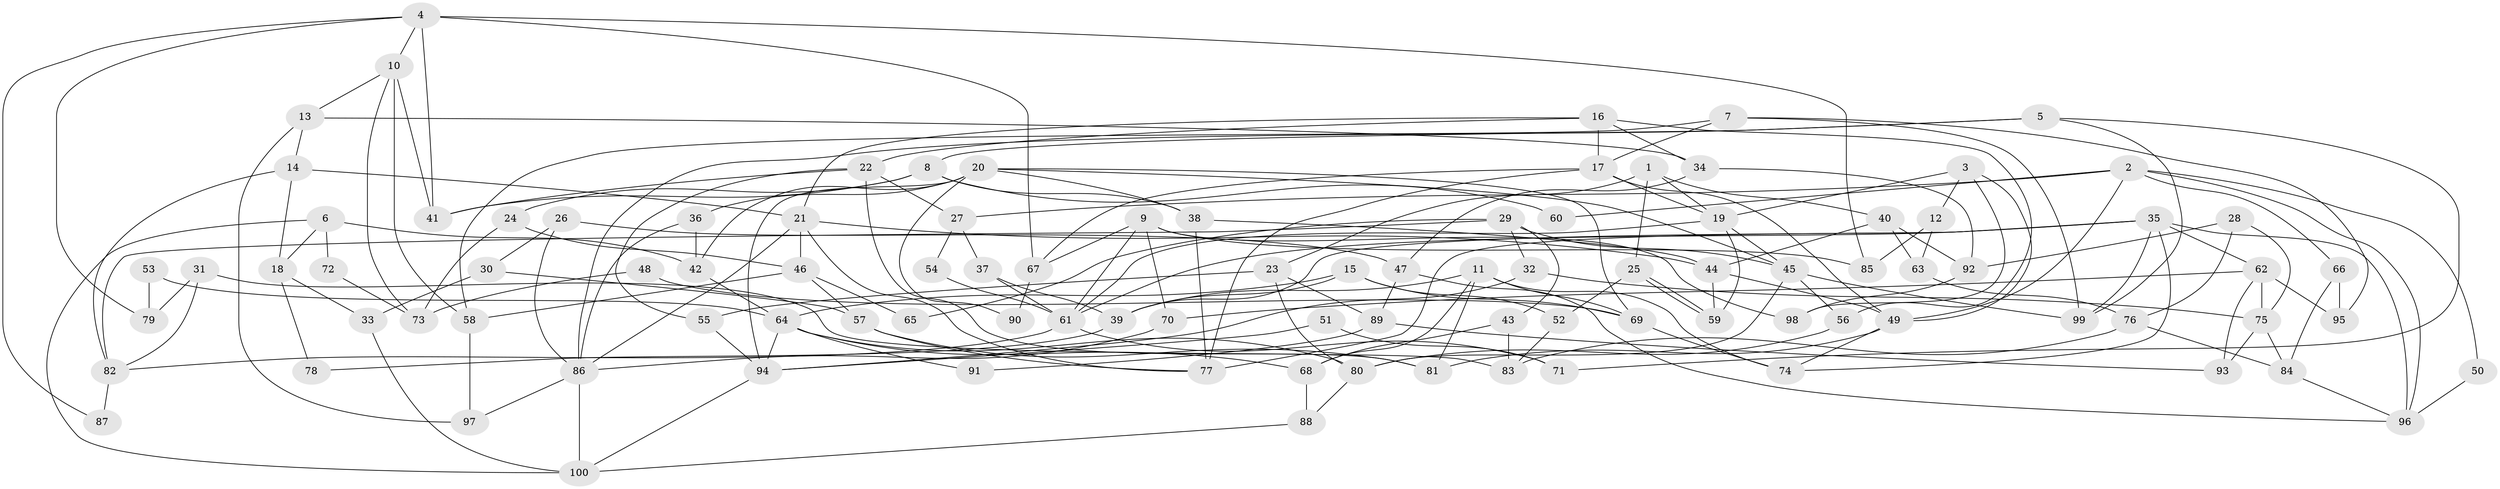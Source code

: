 // Generated by graph-tools (version 1.1) at 2025/11/02/21/25 10:11:14]
// undirected, 100 vertices, 200 edges
graph export_dot {
graph [start="1"]
  node [color=gray90,style=filled];
  1;
  2;
  3;
  4;
  5;
  6;
  7;
  8;
  9;
  10;
  11;
  12;
  13;
  14;
  15;
  16;
  17;
  18;
  19;
  20;
  21;
  22;
  23;
  24;
  25;
  26;
  27;
  28;
  29;
  30;
  31;
  32;
  33;
  34;
  35;
  36;
  37;
  38;
  39;
  40;
  41;
  42;
  43;
  44;
  45;
  46;
  47;
  48;
  49;
  50;
  51;
  52;
  53;
  54;
  55;
  56;
  57;
  58;
  59;
  60;
  61;
  62;
  63;
  64;
  65;
  66;
  67;
  68;
  69;
  70;
  71;
  72;
  73;
  74;
  75;
  76;
  77;
  78;
  79;
  80;
  81;
  82;
  83;
  84;
  85;
  86;
  87;
  88;
  89;
  90;
  91;
  92;
  93;
  94;
  95;
  96;
  97;
  98;
  99;
  100;
  1 -- 23;
  1 -- 19;
  1 -- 25;
  1 -- 40;
  2 -- 96;
  2 -- 27;
  2 -- 49;
  2 -- 50;
  2 -- 60;
  2 -- 66;
  3 -- 49;
  3 -- 98;
  3 -- 12;
  3 -- 19;
  4 -- 10;
  4 -- 67;
  4 -- 41;
  4 -- 79;
  4 -- 85;
  4 -- 87;
  5 -- 99;
  5 -- 8;
  5 -- 71;
  5 -- 86;
  6 -- 42;
  6 -- 100;
  6 -- 18;
  6 -- 72;
  7 -- 99;
  7 -- 17;
  7 -- 58;
  7 -- 95;
  8 -- 38;
  8 -- 41;
  8 -- 24;
  8 -- 60;
  9 -- 70;
  9 -- 61;
  9 -- 67;
  9 -- 85;
  9 -- 98;
  10 -- 41;
  10 -- 13;
  10 -- 58;
  10 -- 73;
  11 -- 69;
  11 -- 74;
  11 -- 39;
  11 -- 68;
  11 -- 81;
  12 -- 85;
  12 -- 63;
  13 -- 14;
  13 -- 97;
  13 -- 34;
  14 -- 82;
  14 -- 18;
  14 -- 21;
  15 -- 39;
  15 -- 52;
  15 -- 64;
  15 -- 69;
  16 -- 56;
  16 -- 21;
  16 -- 17;
  16 -- 22;
  16 -- 34;
  17 -- 19;
  17 -- 49;
  17 -- 67;
  17 -- 77;
  18 -- 33;
  18 -- 78;
  19 -- 59;
  19 -- 45;
  19 -- 61;
  20 -- 36;
  20 -- 38;
  20 -- 42;
  20 -- 45;
  20 -- 69;
  20 -- 90;
  20 -- 94;
  21 -- 77;
  21 -- 44;
  21 -- 46;
  21 -- 86;
  22 -- 81;
  22 -- 27;
  22 -- 41;
  22 -- 55;
  23 -- 55;
  23 -- 80;
  23 -- 89;
  24 -- 46;
  24 -- 73;
  25 -- 59;
  25 -- 59;
  25 -- 52;
  26 -- 47;
  26 -- 86;
  26 -- 30;
  27 -- 37;
  27 -- 54;
  28 -- 92;
  28 -- 76;
  28 -- 75;
  29 -- 32;
  29 -- 45;
  29 -- 43;
  29 -- 65;
  29 -- 82;
  30 -- 57;
  30 -- 33;
  31 -- 82;
  31 -- 83;
  31 -- 79;
  32 -- 75;
  32 -- 94;
  33 -- 100;
  34 -- 47;
  34 -- 92;
  35 -- 74;
  35 -- 77;
  35 -- 39;
  35 -- 61;
  35 -- 62;
  35 -- 96;
  35 -- 99;
  36 -- 42;
  36 -- 86;
  37 -- 61;
  37 -- 39;
  38 -- 77;
  38 -- 44;
  39 -- 78;
  40 -- 44;
  40 -- 63;
  40 -- 92;
  42 -- 64;
  43 -- 68;
  43 -- 83;
  44 -- 49;
  44 -- 59;
  45 -- 56;
  45 -- 80;
  45 -- 99;
  46 -- 58;
  46 -- 57;
  46 -- 65;
  47 -- 96;
  47 -- 89;
  48 -- 73;
  48 -- 69;
  49 -- 74;
  49 -- 81;
  50 -- 96;
  51 -- 94;
  51 -- 71;
  52 -- 83;
  53 -- 64;
  53 -- 79;
  54 -- 61;
  55 -- 94;
  56 -- 80;
  57 -- 81;
  57 -- 77;
  58 -- 97;
  61 -- 71;
  61 -- 82;
  62 -- 93;
  62 -- 70;
  62 -- 75;
  62 -- 95;
  63 -- 76;
  64 -- 94;
  64 -- 68;
  64 -- 80;
  64 -- 91;
  66 -- 95;
  66 -- 84;
  67 -- 90;
  68 -- 88;
  69 -- 74;
  70 -- 86;
  72 -- 73;
  75 -- 84;
  75 -- 93;
  76 -- 84;
  76 -- 83;
  80 -- 88;
  82 -- 87;
  84 -- 96;
  86 -- 97;
  86 -- 100;
  88 -- 100;
  89 -- 91;
  89 -- 93;
  92 -- 98;
  94 -- 100;
}

